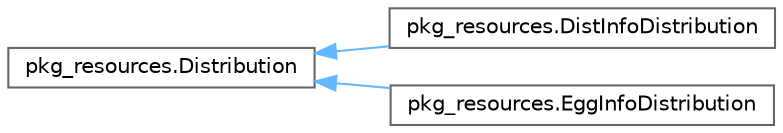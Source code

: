 digraph "Graphical Class Hierarchy"
{
 // LATEX_PDF_SIZE
  bgcolor="transparent";
  edge [fontname=Helvetica,fontsize=10,labelfontname=Helvetica,labelfontsize=10];
  node [fontname=Helvetica,fontsize=10,shape=box,height=0.2,width=0.4];
  rankdir="LR";
  Node0 [id="Node000000",label="pkg_resources.Distribution",height=0.2,width=0.4,color="grey40", fillcolor="white", style="filled",URL="$classpkg__resources_1_1_distribution.html",tooltip=" "];
  Node0 -> Node1 [id="edge4086_Node000000_Node000001",dir="back",color="steelblue1",style="solid",tooltip=" "];
  Node1 [id="Node000001",label="pkg_resources.DistInfoDistribution",height=0.2,width=0.4,color="grey40", fillcolor="white", style="filled",URL="$classpkg__resources_1_1_dist_info_distribution.html",tooltip=" "];
  Node0 -> Node2 [id="edge4087_Node000000_Node000002",dir="back",color="steelblue1",style="solid",tooltip=" "];
  Node2 [id="Node000002",label="pkg_resources.EggInfoDistribution",height=0.2,width=0.4,color="grey40", fillcolor="white", style="filled",URL="$classpkg__resources_1_1_egg_info_distribution.html",tooltip=" "];
}
